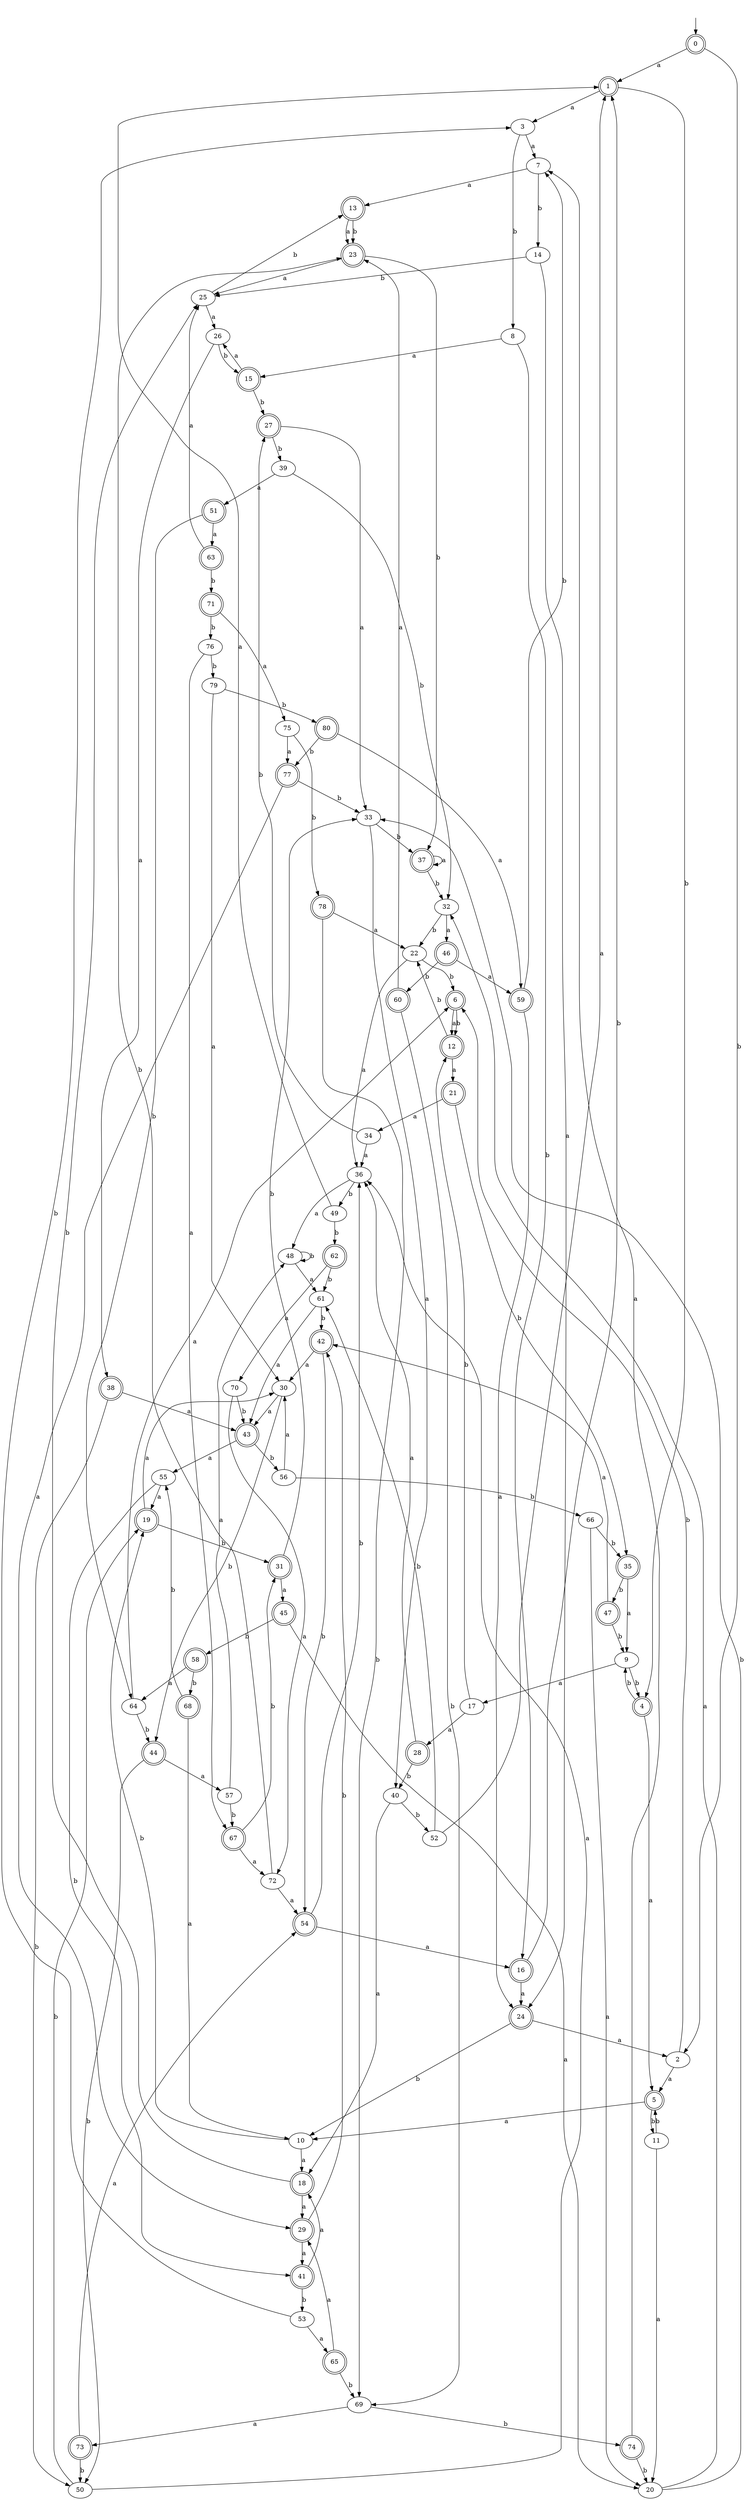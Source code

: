 digraph RandomDFA {
  __start0 [label="", shape=none];
  __start0 -> 0 [label=""];
  0 [shape=circle] [shape=doublecircle]
  0 -> 1 [label="a"]
  0 -> 2 [label="b"]
  1 [shape=doublecircle]
  1 -> 3 [label="a"]
  1 -> 4 [label="b"]
  2
  2 -> 5 [label="a"]
  2 -> 6 [label="b"]
  3
  3 -> 7 [label="a"]
  3 -> 8 [label="b"]
  4 [shape=doublecircle]
  4 -> 5 [label="a"]
  4 -> 9 [label="b"]
  5 [shape=doublecircle]
  5 -> 10 [label="a"]
  5 -> 11 [label="b"]
  6 [shape=doublecircle]
  6 -> 12 [label="a"]
  6 -> 12 [label="b"]
  7
  7 -> 13 [label="a"]
  7 -> 14 [label="b"]
  8
  8 -> 15 [label="a"]
  8 -> 16 [label="b"]
  9
  9 -> 17 [label="a"]
  9 -> 4 [label="b"]
  10
  10 -> 18 [label="a"]
  10 -> 19 [label="b"]
  11
  11 -> 20 [label="a"]
  11 -> 5 [label="b"]
  12 [shape=doublecircle]
  12 -> 21 [label="a"]
  12 -> 22 [label="b"]
  13 [shape=doublecircle]
  13 -> 23 [label="a"]
  13 -> 23 [label="b"]
  14
  14 -> 24 [label="a"]
  14 -> 25 [label="b"]
  15 [shape=doublecircle]
  15 -> 26 [label="a"]
  15 -> 27 [label="b"]
  16 [shape=doublecircle]
  16 -> 24 [label="a"]
  16 -> 1 [label="b"]
  17
  17 -> 28 [label="a"]
  17 -> 12 [label="b"]
  18 [shape=doublecircle]
  18 -> 29 [label="a"]
  18 -> 25 [label="b"]
  19 [shape=doublecircle]
  19 -> 30 [label="a"]
  19 -> 31 [label="b"]
  20
  20 -> 32 [label="a"]
  20 -> 33 [label="b"]
  21 [shape=doublecircle]
  21 -> 34 [label="a"]
  21 -> 35 [label="b"]
  22
  22 -> 36 [label="a"]
  22 -> 6 [label="b"]
  23 [shape=doublecircle]
  23 -> 25 [label="a"]
  23 -> 37 [label="b"]
  24 [shape=doublecircle]
  24 -> 2 [label="a"]
  24 -> 10 [label="b"]
  25
  25 -> 26 [label="a"]
  25 -> 13 [label="b"]
  26
  26 -> 38 [label="a"]
  26 -> 15 [label="b"]
  27 [shape=doublecircle]
  27 -> 33 [label="a"]
  27 -> 39 [label="b"]
  28 [shape=doublecircle]
  28 -> 36 [label="a"]
  28 -> 40 [label="b"]
  29 [shape=doublecircle]
  29 -> 41 [label="a"]
  29 -> 42 [label="b"]
  30
  30 -> 43 [label="a"]
  30 -> 44 [label="b"]
  31 [shape=doublecircle]
  31 -> 45 [label="a"]
  31 -> 33 [label="b"]
  32
  32 -> 46 [label="a"]
  32 -> 22 [label="b"]
  33
  33 -> 40 [label="a"]
  33 -> 37 [label="b"]
  34
  34 -> 36 [label="a"]
  34 -> 27 [label="b"]
  35 [shape=doublecircle]
  35 -> 9 [label="a"]
  35 -> 47 [label="b"]
  36
  36 -> 48 [label="a"]
  36 -> 49 [label="b"]
  37 [shape=doublecircle]
  37 -> 37 [label="a"]
  37 -> 32 [label="b"]
  38 [shape=doublecircle]
  38 -> 43 [label="a"]
  38 -> 50 [label="b"]
  39
  39 -> 51 [label="a"]
  39 -> 32 [label="b"]
  40
  40 -> 18 [label="a"]
  40 -> 52 [label="b"]
  41 [shape=doublecircle]
  41 -> 18 [label="a"]
  41 -> 53 [label="b"]
  42 [shape=doublecircle]
  42 -> 30 [label="a"]
  42 -> 54 [label="b"]
  43 [shape=doublecircle]
  43 -> 55 [label="a"]
  43 -> 56 [label="b"]
  44 [shape=doublecircle]
  44 -> 57 [label="a"]
  44 -> 50 [label="b"]
  45 [shape=doublecircle]
  45 -> 20 [label="a"]
  45 -> 58 [label="b"]
  46 [shape=doublecircle]
  46 -> 59 [label="a"]
  46 -> 60 [label="b"]
  47 [shape=doublecircle]
  47 -> 42 [label="a"]
  47 -> 9 [label="b"]
  48
  48 -> 61 [label="a"]
  48 -> 48 [label="b"]
  49
  49 -> 1 [label="a"]
  49 -> 62 [label="b"]
  50
  50 -> 36 [label="a"]
  50 -> 19 [label="b"]
  51 [shape=doublecircle]
  51 -> 63 [label="a"]
  51 -> 64 [label="b"]
  52
  52 -> 1 [label="a"]
  52 -> 61 [label="b"]
  53
  53 -> 65 [label="a"]
  53 -> 3 [label="b"]
  54 [shape=doublecircle]
  54 -> 16 [label="a"]
  54 -> 36 [label="b"]
  55
  55 -> 19 [label="a"]
  55 -> 41 [label="b"]
  56
  56 -> 30 [label="a"]
  56 -> 66 [label="b"]
  57
  57 -> 48 [label="a"]
  57 -> 67 [label="b"]
  58 [shape=doublecircle]
  58 -> 64 [label="a"]
  58 -> 68 [label="b"]
  59 [shape=doublecircle]
  59 -> 24 [label="a"]
  59 -> 7 [label="b"]
  60 [shape=doublecircle]
  60 -> 23 [label="a"]
  60 -> 69 [label="b"]
  61
  61 -> 43 [label="a"]
  61 -> 42 [label="b"]
  62 [shape=doublecircle]
  62 -> 70 [label="a"]
  62 -> 61 [label="b"]
  63 [shape=doublecircle]
  63 -> 25 [label="a"]
  63 -> 71 [label="b"]
  64
  64 -> 6 [label="a"]
  64 -> 44 [label="b"]
  65 [shape=doublecircle]
  65 -> 29 [label="a"]
  65 -> 69 [label="b"]
  66
  66 -> 20 [label="a"]
  66 -> 35 [label="b"]
  67 [shape=doublecircle]
  67 -> 72 [label="a"]
  67 -> 31 [label="b"]
  68 [shape=doublecircle]
  68 -> 10 [label="a"]
  68 -> 55 [label="b"]
  69
  69 -> 73 [label="a"]
  69 -> 74 [label="b"]
  70
  70 -> 72 [label="a"]
  70 -> 43 [label="b"]
  71 [shape=doublecircle]
  71 -> 75 [label="a"]
  71 -> 76 [label="b"]
  72
  72 -> 54 [label="a"]
  72 -> 23 [label="b"]
  73 [shape=doublecircle]
  73 -> 54 [label="a"]
  73 -> 50 [label="b"]
  74 [shape=doublecircle]
  74 -> 7 [label="a"]
  74 -> 20 [label="b"]
  75
  75 -> 77 [label="a"]
  75 -> 78 [label="b"]
  76
  76 -> 67 [label="a"]
  76 -> 79 [label="b"]
  77 [shape=doublecircle]
  77 -> 29 [label="a"]
  77 -> 33 [label="b"]
  78 [shape=doublecircle]
  78 -> 22 [label="a"]
  78 -> 69 [label="b"]
  79
  79 -> 30 [label="a"]
  79 -> 80 [label="b"]
  80 [shape=doublecircle]
  80 -> 59 [label="a"]
  80 -> 77 [label="b"]
}
